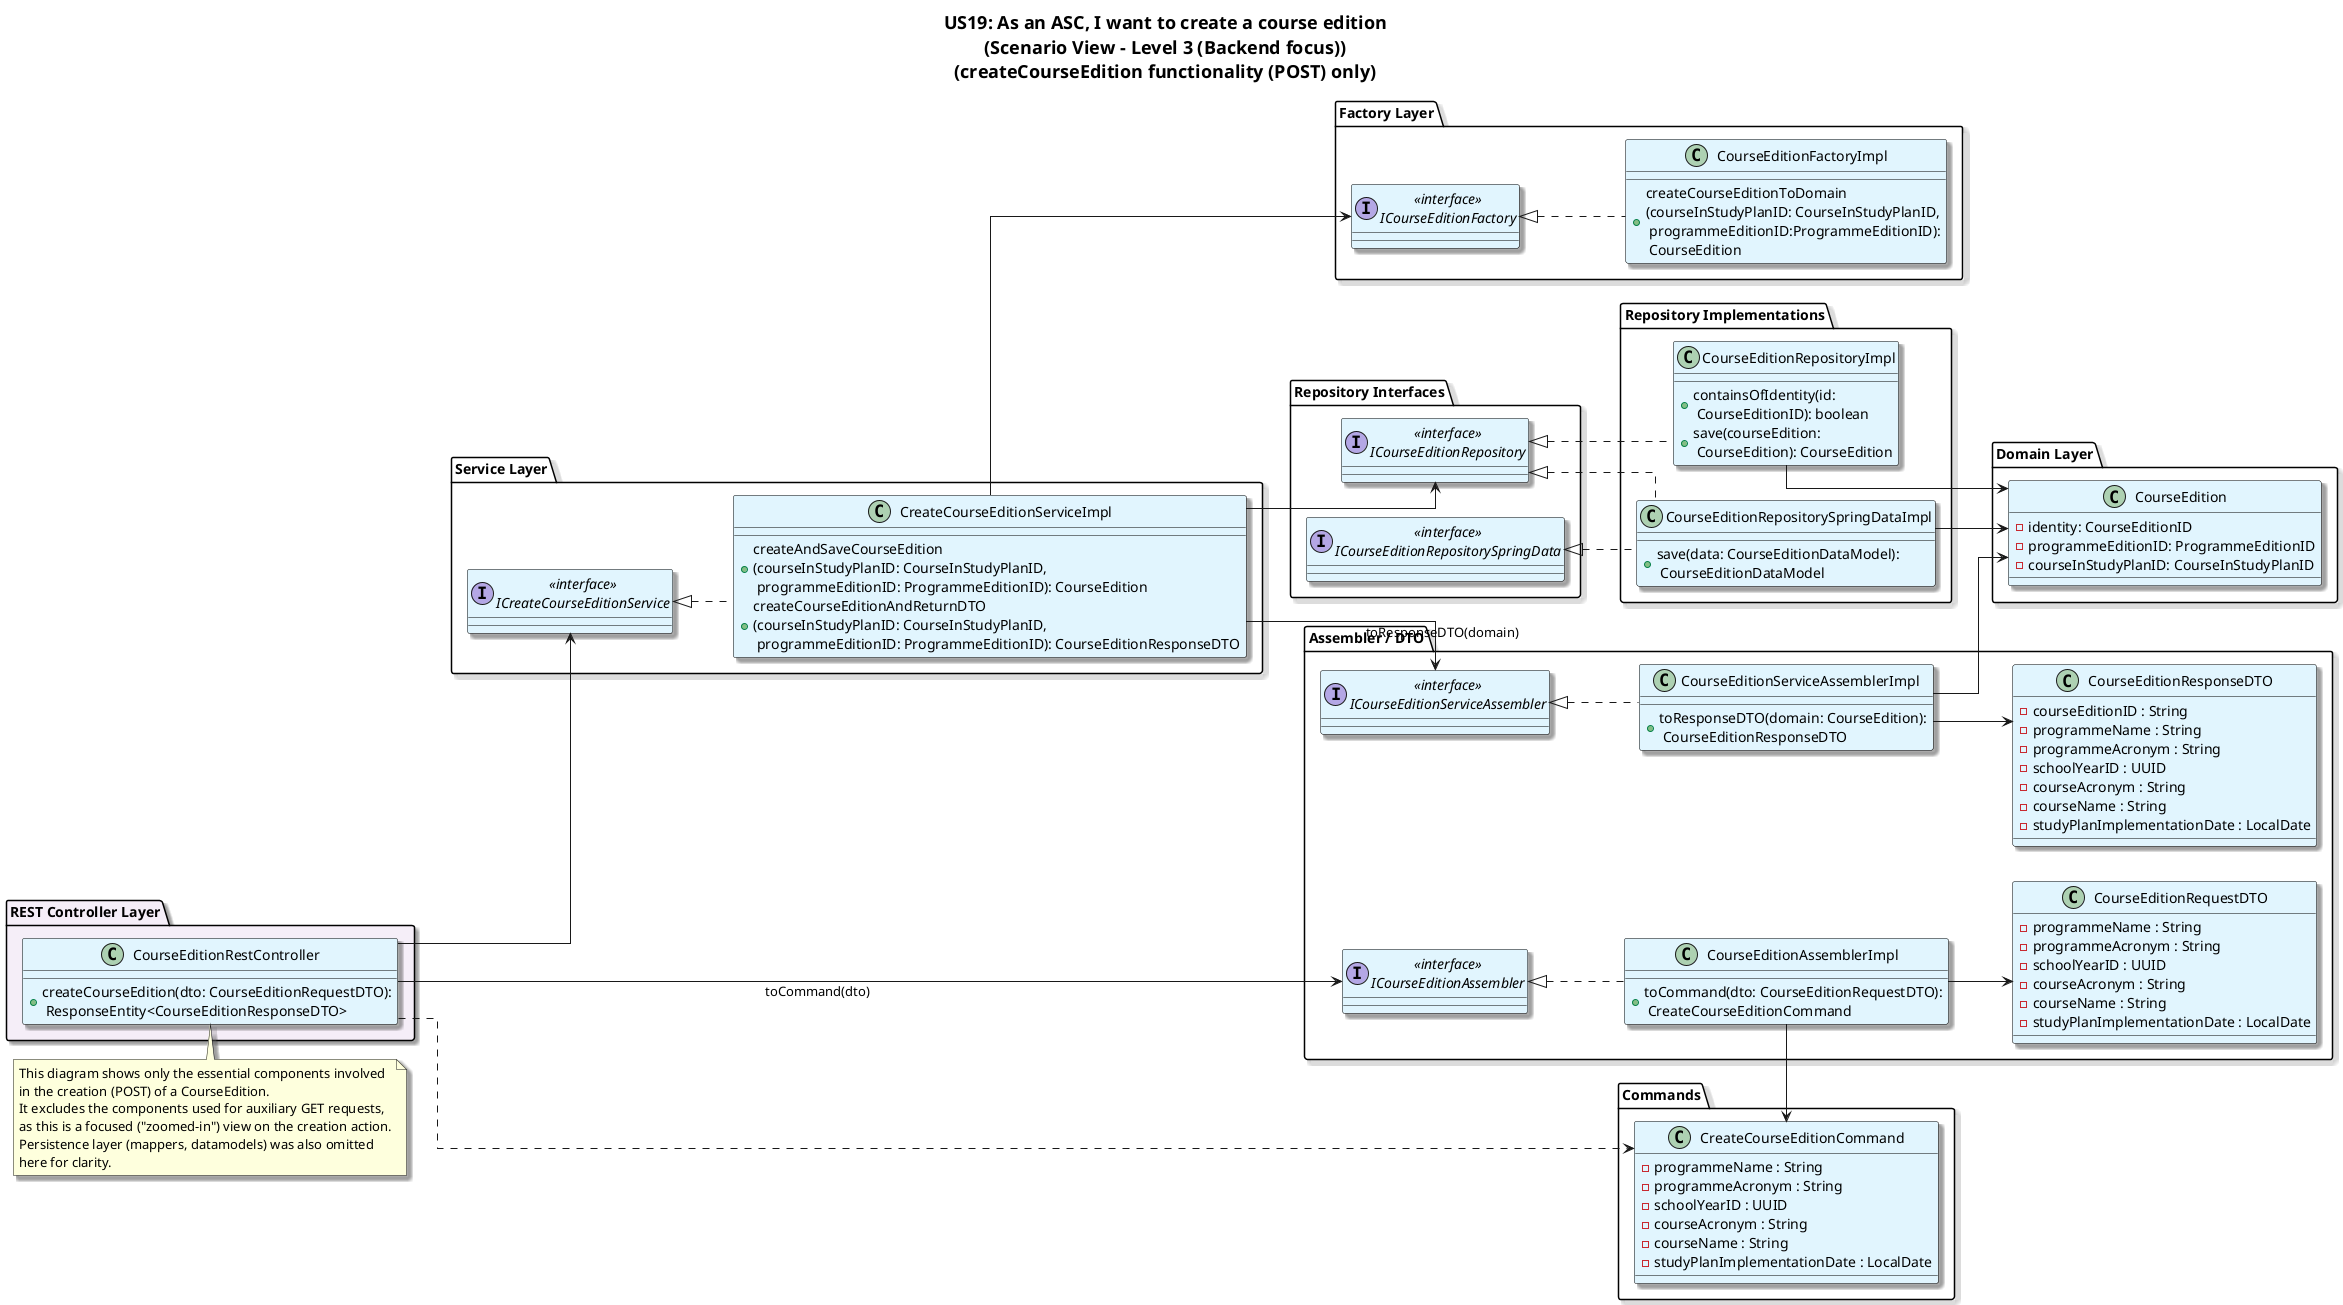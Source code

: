 @startuml
title: US19: As an ASC, I want to create a course edition\n(Scenario View - Level 3 (Backend focus))\n(createCourseEdition functionality (POST) only)


' ========== SETTINGS ==========
skinparam classBackgroundColor #E1F5FE
skinparam titleFontSize 18
skinparam linetype ortho
skinparam LegendBackgroundColor white
skinparam LegendBorderColor white
skinparam classFontSize 14
skinparam shadowing true
skinparam rectangle {
  RoundCorner 20
}
skinparam classBorderColor Black
left to right direction

package "REST Controller Layer" #F5EEF8 {
  class CourseEditionRestController {
    +createCourseEdition(dto: CourseEditionRequestDTO):\n ResponseEntity<CourseEditionResponseDTO>
    }
}

package "Service Layer" {
  interface "<<interface>>\nICreateCourseEditionService" as ICreateCourseEditionService
  class CreateCourseEditionServiceImpl {
    +createAndSaveCourseEdition\n(courseInStudyPlanID: CourseInStudyPlanID,\n programmeEditionID: ProgrammeEditionID): CourseEdition
    +createCourseEditionAndReturnDTO\n(courseInStudyPlanID: CourseInStudyPlanID,\n programmeEditionID: ProgrammeEditionID): CourseEditionResponseDTO
  }
}

package "Assembler / DTO" {
  interface "<<interface>>\nICourseEditionAssembler" as ICourseEditionAssembler
  class CourseEditionAssemblerImpl {
+toCommand(dto: CourseEditionRequestDTO):\n CreateCourseEditionCommand
}
  interface "<<interface>>\nICourseEditionServiceAssembler" as ICourseEditionServiceAssembler
    class CourseEditionServiceAssemblerImpl {
  +toResponseDTO(domain: CourseEdition):\n CourseEditionResponseDTO
  }

  class CourseEditionRequestDTO {
    - programmeName : String
    - programmeAcronym : String
    - schoolYearID : UUID
    - courseAcronym : String
    - courseName : String
    - studyPlanImplementationDate : LocalDate
  }

  class CourseEditionResponseDTO {
    - courseEditionID : String
    - programmeName : String
    - programmeAcronym : String
    - schoolYearID : UUID
    - courseAcronym : String
    - courseName : String
    - studyPlanImplementationDate : LocalDate
  }
}

package "Commands" {
class CreateCourseEditionCommand {
    - programmeName : String
    - programmeAcronym : String
    - schoolYearID : UUID
    - courseAcronym : String
    - courseName : String
    - studyPlanImplementationDate : LocalDate
}
}

package "Domain Layer" {
  class CourseEdition {
    -identity: CourseEditionID
    -programmeEditionID: ProgrammeEditionID
    -courseInStudyPlanID: CourseInStudyPlanID
  }
}

package "Factory Layer" {
  interface "<<interface>>\nICourseEditionFactory" as ICourseEditionFactory
  class CourseEditionFactoryImpl {
    +createCourseEditionToDomain\n(courseInStudyPlanID: CourseInStudyPlanID,\n programmeEditionID:ProgrammeEditionID):\n CourseEdition
  }
}


package "Repository Interfaces" {
  interface "<<interface>>\nICourseEditionRepository" as ICourseEditionRepository

'  interface "<<interface>>\nIDegreeTypeRepository" as IDegreeTypeRepository

'  interface "<<interface>>\nIProgrammeRepository" as IProgrammeRepository


 ' interface "<<interface>>\nIStudyPlanRepository" as IStudyPlanRepository

'  interface "<<interface>>\nICourseInStudyPlanRepository" as ICourseInStudyPlanRepository

'  interface "<<interface>>\nIProgrammeEditionRepository" as IProgrammeEditionRepository

  interface "<<interface>>\nICourseEditionRepositorySpringData" as ICourseEditionRepositorySpringData
  }

  package "Repository Implementations"{


  class CourseEditionRepositoryImpl {
    +containsOfIdentity(id:\n CourseEditionID): boolean
    +save(courseEdition:\n CourseEdition): CourseEdition
  }



  class CourseEditionRepositorySpringDataImpl {
    +save(data: CourseEditionDataModel):\n CourseEditionDataModel
  }
}

note top of CourseEditionRestController
This diagram shows only the essential components involved
in the creation (POST) of a CourseEdition.
It excludes the components used for auxiliary GET requests,
as this is a focused ("zoomed-in") view on the creation action.
Persistence layer (mappers, datamodels) was also omitted
here for clarity.
end note

' Relationships
CourseEditionRestController --> ICreateCourseEditionService
ICreateCourseEditionService <|.. CreateCourseEditionServiceImpl

CourseEditionRestController --> ICourseEditionAssembler : toCommand(dto)
ICourseEditionAssembler <|.. CourseEditionAssemblerImpl
ICourseEditionServiceAssembler <|.. CourseEditionServiceAssemblerImpl

CreateCourseEditionServiceImpl --> ICourseEditionFactory
ICourseEditionFactory <|.. CourseEditionFactoryImpl

CreateCourseEditionServiceImpl --> ICourseEditionServiceAssembler : toResponseDTO(domain)

CreateCourseEditionServiceImpl --> ICourseEditionRepository
ICourseEditionRepository <|.. CourseEditionRepositoryImpl
ICourseEditionRepository <|.. CourseEditionRepositorySpringDataImpl




CourseEditionRepositoryImpl --> CourseEdition
CourseEditionRepositorySpringDataImpl --> CourseEdition




ICourseEditionRepositorySpringData <|.. CourseEditionRepositorySpringDataImpl


CourseEditionAssemblerImpl --> CourseEditionRequestDTO
CourseEditionServiceAssemblerImpl --> CourseEditionResponseDTO
CourseEditionServiceAssemblerImpl --> CourseEdition

CourseEditionAssemblerImpl -> CreateCourseEditionCommand
CourseEditionRestController ..> CreateCourseEditionCommand

@enduml
